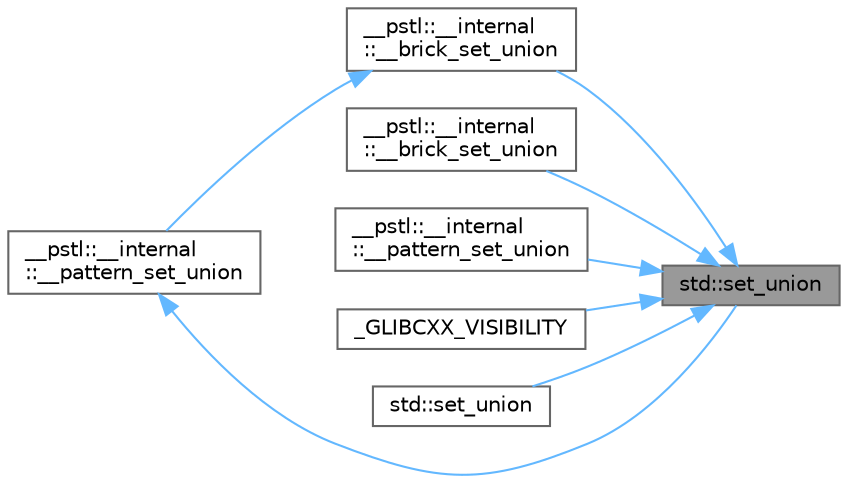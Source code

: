 digraph "std::set_union"
{
 // LATEX_PDF_SIZE
  bgcolor="transparent";
  edge [fontname=Helvetica,fontsize=10,labelfontname=Helvetica,labelfontsize=10];
  node [fontname=Helvetica,fontsize=10,shape=box,height=0.2,width=0.4];
  rankdir="RL";
  Node1 [id="Node000001",label="std::set_union",height=0.2,width=0.4,color="gray40", fillcolor="grey60", style="filled", fontcolor="black",tooltip=" "];
  Node1 -> Node2 [id="edge1_Node000001_Node000002",dir="back",color="steelblue1",style="solid",tooltip=" "];
  Node2 [id="Node000002",label="__pstl::__internal\l::__brick_set_union",height=0.2,width=0.4,color="grey40", fillcolor="white", style="filled",URL="$namespace____pstl_1_1____internal.html#a665966afdcae3e29d9cf09d83592063e",tooltip=" "];
  Node2 -> Node3 [id="edge2_Node000002_Node000003",dir="back",color="steelblue1",style="solid",tooltip=" "];
  Node3 [id="Node000003",label="__pstl::__internal\l::__pattern_set_union",height=0.2,width=0.4,color="grey40", fillcolor="white", style="filled",URL="$namespace____pstl_1_1____internal.html#a0b5347b92e571caa994698482c35535b",tooltip=" "];
  Node3 -> Node1 [id="edge3_Node000003_Node000001",dir="back",color="steelblue1",style="solid",tooltip=" "];
  Node1 -> Node4 [id="edge4_Node000001_Node000004",dir="back",color="steelblue1",style="solid",tooltip=" "];
  Node4 [id="Node000004",label="__pstl::__internal\l::__brick_set_union",height=0.2,width=0.4,color="grey40", fillcolor="white", style="filled",URL="$namespace____pstl_1_1____internal.html#a8960afc1a06baf39cd1a8a07e05c675a",tooltip=" "];
  Node1 -> Node5 [id="edge5_Node000001_Node000005",dir="back",color="steelblue1",style="solid",tooltip=" "];
  Node5 [id="Node000005",label="__pstl::__internal\l::__pattern_set_union",height=0.2,width=0.4,color="grey40", fillcolor="white", style="filled",URL="$namespace____pstl_1_1____internal.html#ac7e0e35e17f94ea6ac0b9a531e6805f6",tooltip=" "];
  Node1 -> Node6 [id="edge6_Node000001_Node000006",dir="back",color="steelblue1",style="solid",tooltip=" "];
  Node6 [id="Node000006",label="_GLIBCXX_VISIBILITY",height=0.2,width=0.4,color="grey40", fillcolor="white", style="filled",URL="$_classes_2lib_2include_2c_09_09_2parallel_2algorithmfwd_8h.html#a544d74b2d5d0dd2197f5fd6f02691de0",tooltip=" "];
  Node1 -> Node7 [id="edge7_Node000001_Node000007",dir="back",color="steelblue1",style="solid",tooltip=" "];
  Node7 [id="Node000007",label="std::set_union",height=0.2,width=0.4,color="grey40", fillcolor="white", style="filled",URL="$namespacestd.html#acbe17c0b9e5d21022cb31bf04c70c3c1",tooltip=" "];
}
